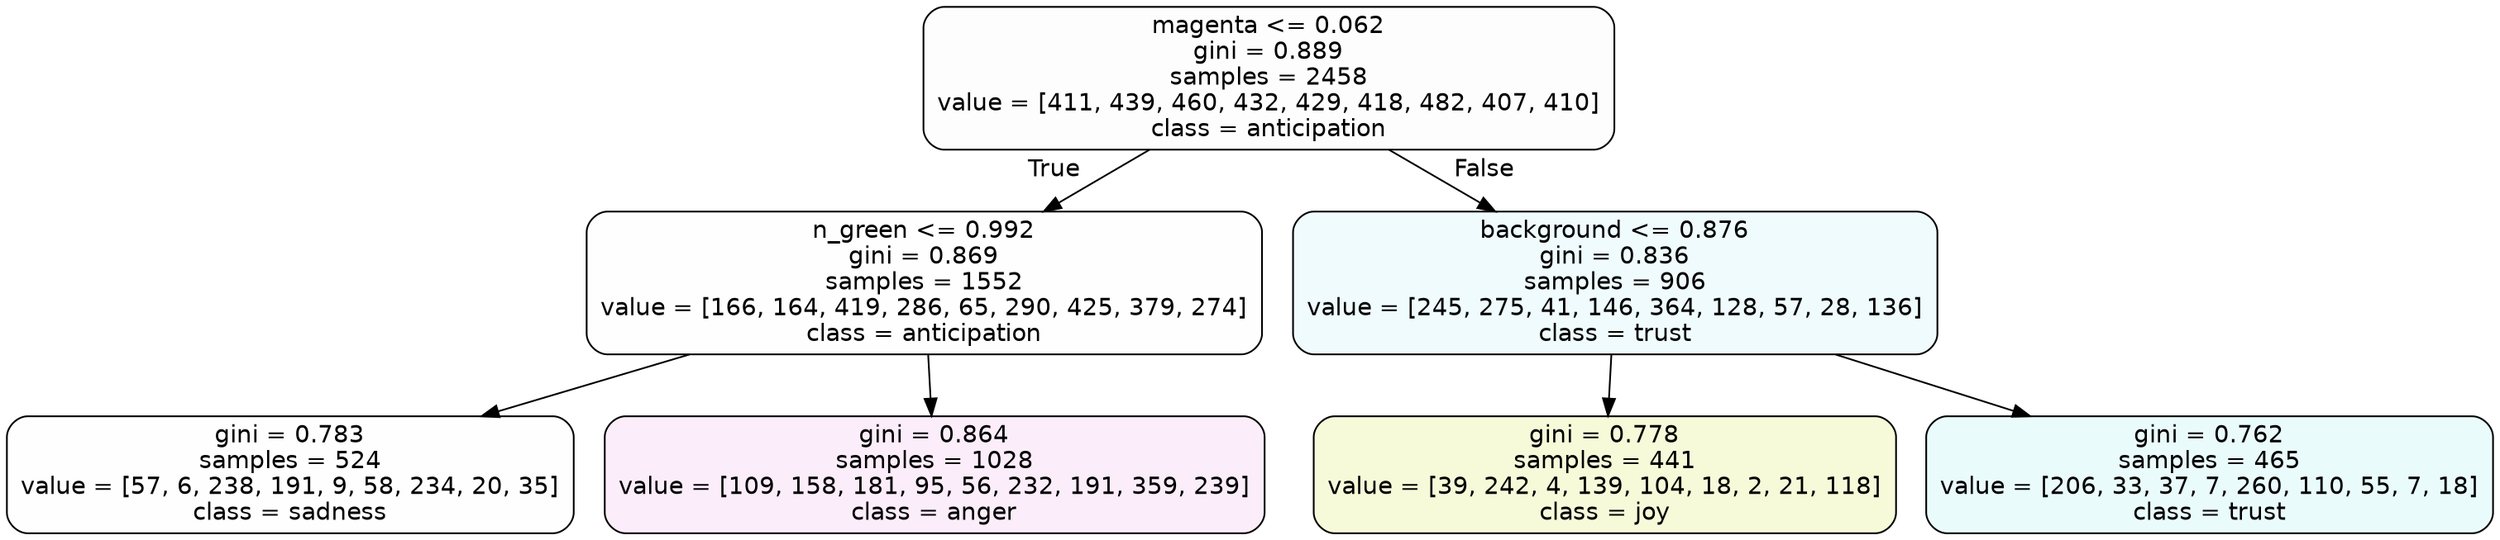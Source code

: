 digraph Tree {
node [shape=box, style="filled, rounded", color="black", fontname=helvetica] ;
edge [fontname=helvetica] ;
0 [label="magenta <= 0.062\ngini = 0.889\nsamples = 2458\nvalue = [411, 439, 460, 432, 429, 418, 482, 407, 410]\nclass = anticipation", fillcolor="#8139e502"] ;
1 [label="n_green <= 0.992\ngini = 0.869\nsamples = 1552\nvalue = [166, 164, 419, 286, 65, 290, 425, 379, 274]\nclass = anticipation", fillcolor="#8139e501"] ;
0 -> 1 [labeldistance=2.5, labelangle=45, headlabel="True"] ;
2 [label="gini = 0.783\nsamples = 524\nvalue = [57, 6, 238, 191, 9, 58, 234, 20, 35]\nclass = sadness", fillcolor="#64e53902"] ;
1 -> 2 ;
3 [label="gini = 0.864\nsamples = 1028\nvalue = [109, 158, 181, 95, 56, 232, 191, 359, 239]\nclass = anger", fillcolor="#e539d716"] ;
1 -> 3 ;
4 [label="background <= 0.876\ngini = 0.836\nsamples = 906\nvalue = [245, 275, 41, 146, 364, 128, 57, 28, 136]\nclass = trust", fillcolor="#39d7e514"] ;
0 -> 4 [labeldistance=2.5, labelangle=-45, headlabel="False"] ;
5 [label="gini = 0.778\nsamples = 441\nvalue = [39, 242, 4, 139, 104, 18, 2, 21, 118]\nclass = joy", fillcolor="#d7e53930"] ;
4 -> 5 ;
6 [label="gini = 0.762\nsamples = 465\nvalue = [206, 33, 37, 7, 260, 110, 55, 7, 18]\nclass = trust", fillcolor="#39d7e51a"] ;
4 -> 6 ;
}